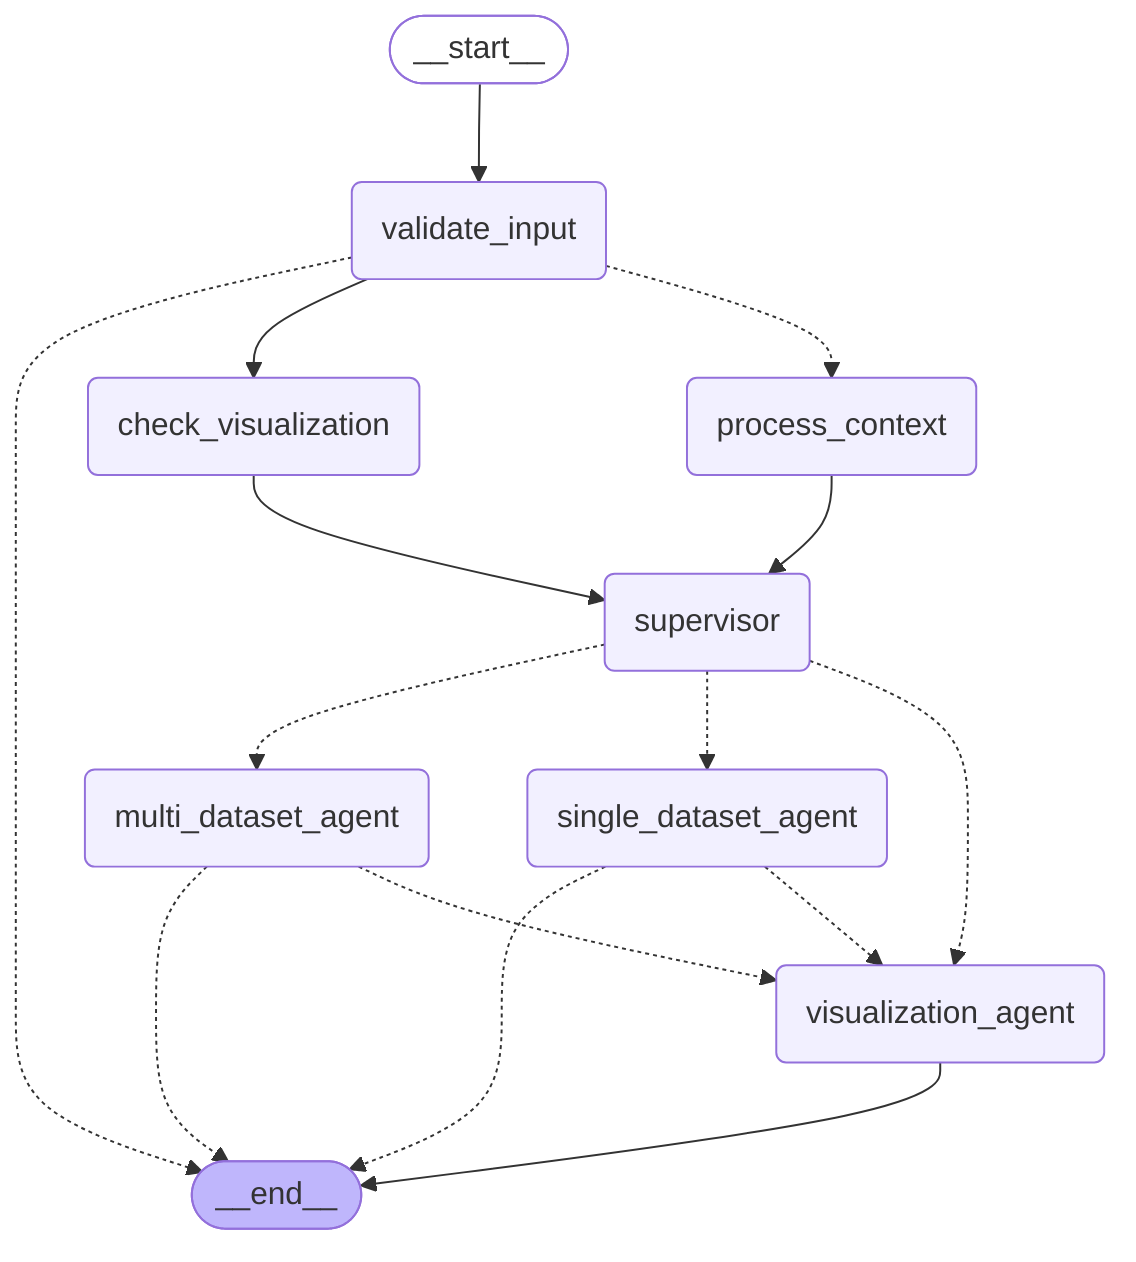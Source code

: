 ---
config:
  flowchart:
    curve: basis
---
graph TD;
	__start__([<p>__start__</p>]):::first
	validate_input(validate_input)
	process_context(process_context)
	supervisor(supervisor)
	multi_dataset_agent(multi_dataset_agent)
	single_dataset_agent(single_dataset_agent)
	visualization_agent(visualization_agent)
	check_visualization(check_visualization)
	__end__([<p>__end__</p>]):::last
	__start__ --> validate_input;
	check_visualization --> supervisor;
	multi_dataset_agent -.-> __end__;
	multi_dataset_agent -.-> visualization_agent;
	process_context --> supervisor;
	single_dataset_agent -.-> __end__;
	single_dataset_agent -.-> visualization_agent;
	supervisor -.-> multi_dataset_agent;
	supervisor -.-> single_dataset_agent;
	supervisor -.-> visualization_agent;
	validate_input -.-> __end__;
	validate_input --> check_visualization;
	validate_input -.-> process_context;
	visualization_agent --> __end__;
	classDef default fill:#f2f0ff,line-height:1.2
	classDef first fill-opacity:0
	classDef last fill:#bfb6fc